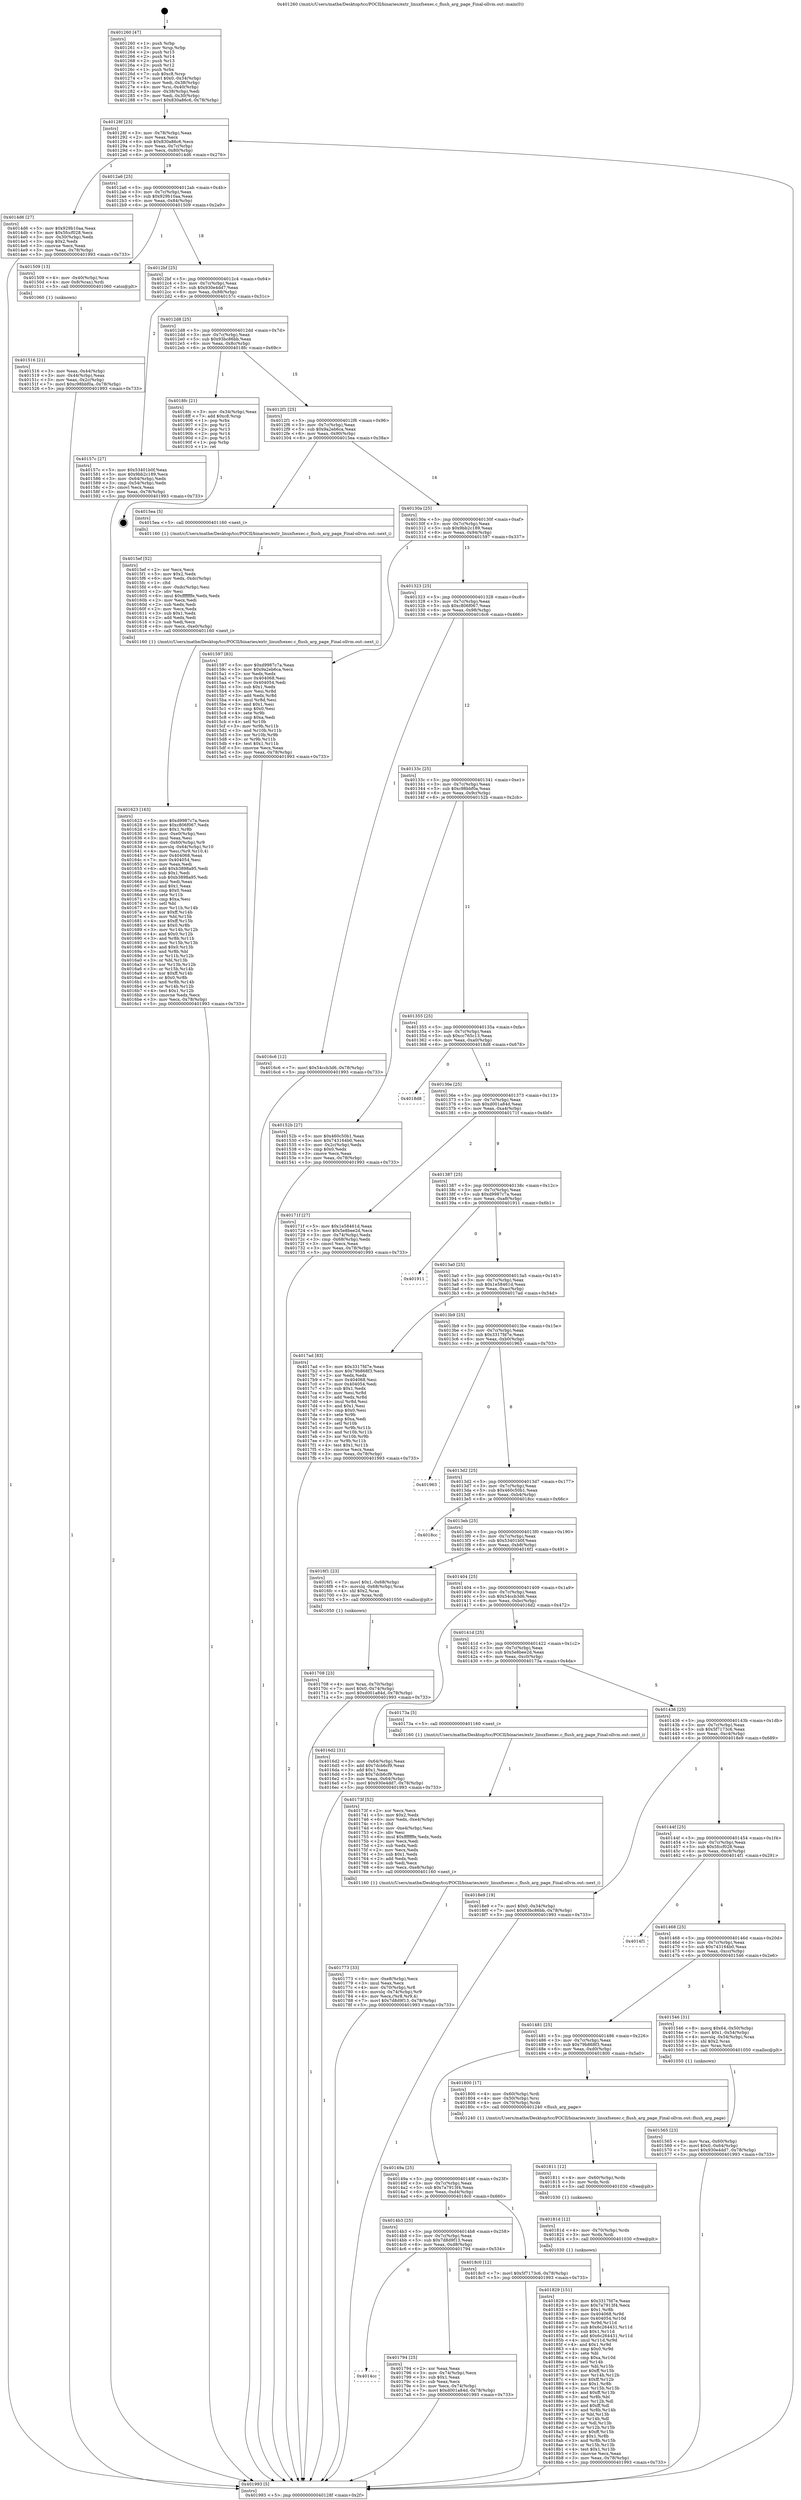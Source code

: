 digraph "0x401260" {
  label = "0x401260 (/mnt/c/Users/mathe/Desktop/tcc/POCII/binaries/extr_linuxfsexec.c_flush_arg_page_Final-ollvm.out::main(0))"
  labelloc = "t"
  node[shape=record]

  Entry [label="",width=0.3,height=0.3,shape=circle,fillcolor=black,style=filled]
  "0x40128f" [label="{
     0x40128f [23]\l
     | [instrs]\l
     &nbsp;&nbsp;0x40128f \<+3\>: mov -0x78(%rbp),%eax\l
     &nbsp;&nbsp;0x401292 \<+2\>: mov %eax,%ecx\l
     &nbsp;&nbsp;0x401294 \<+6\>: sub $0x830a86c6,%ecx\l
     &nbsp;&nbsp;0x40129a \<+3\>: mov %eax,-0x7c(%rbp)\l
     &nbsp;&nbsp;0x40129d \<+3\>: mov %ecx,-0x80(%rbp)\l
     &nbsp;&nbsp;0x4012a0 \<+6\>: je 00000000004014d6 \<main+0x276\>\l
  }"]
  "0x4014d6" [label="{
     0x4014d6 [27]\l
     | [instrs]\l
     &nbsp;&nbsp;0x4014d6 \<+5\>: mov $0x929b10aa,%eax\l
     &nbsp;&nbsp;0x4014db \<+5\>: mov $0x5fccf028,%ecx\l
     &nbsp;&nbsp;0x4014e0 \<+3\>: mov -0x30(%rbp),%edx\l
     &nbsp;&nbsp;0x4014e3 \<+3\>: cmp $0x2,%edx\l
     &nbsp;&nbsp;0x4014e6 \<+3\>: cmovne %ecx,%eax\l
     &nbsp;&nbsp;0x4014e9 \<+3\>: mov %eax,-0x78(%rbp)\l
     &nbsp;&nbsp;0x4014ec \<+5\>: jmp 0000000000401993 \<main+0x733\>\l
  }"]
  "0x4012a6" [label="{
     0x4012a6 [25]\l
     | [instrs]\l
     &nbsp;&nbsp;0x4012a6 \<+5\>: jmp 00000000004012ab \<main+0x4b\>\l
     &nbsp;&nbsp;0x4012ab \<+3\>: mov -0x7c(%rbp),%eax\l
     &nbsp;&nbsp;0x4012ae \<+5\>: sub $0x929b10aa,%eax\l
     &nbsp;&nbsp;0x4012b3 \<+6\>: mov %eax,-0x84(%rbp)\l
     &nbsp;&nbsp;0x4012b9 \<+6\>: je 0000000000401509 \<main+0x2a9\>\l
  }"]
  "0x401993" [label="{
     0x401993 [5]\l
     | [instrs]\l
     &nbsp;&nbsp;0x401993 \<+5\>: jmp 000000000040128f \<main+0x2f\>\l
  }"]
  "0x401260" [label="{
     0x401260 [47]\l
     | [instrs]\l
     &nbsp;&nbsp;0x401260 \<+1\>: push %rbp\l
     &nbsp;&nbsp;0x401261 \<+3\>: mov %rsp,%rbp\l
     &nbsp;&nbsp;0x401264 \<+2\>: push %r15\l
     &nbsp;&nbsp;0x401266 \<+2\>: push %r14\l
     &nbsp;&nbsp;0x401268 \<+2\>: push %r13\l
     &nbsp;&nbsp;0x40126a \<+2\>: push %r12\l
     &nbsp;&nbsp;0x40126c \<+1\>: push %rbx\l
     &nbsp;&nbsp;0x40126d \<+7\>: sub $0xc8,%rsp\l
     &nbsp;&nbsp;0x401274 \<+7\>: movl $0x0,-0x34(%rbp)\l
     &nbsp;&nbsp;0x40127b \<+3\>: mov %edi,-0x38(%rbp)\l
     &nbsp;&nbsp;0x40127e \<+4\>: mov %rsi,-0x40(%rbp)\l
     &nbsp;&nbsp;0x401282 \<+3\>: mov -0x38(%rbp),%edi\l
     &nbsp;&nbsp;0x401285 \<+3\>: mov %edi,-0x30(%rbp)\l
     &nbsp;&nbsp;0x401288 \<+7\>: movl $0x830a86c6,-0x78(%rbp)\l
  }"]
  Exit [label="",width=0.3,height=0.3,shape=circle,fillcolor=black,style=filled,peripheries=2]
  "0x401509" [label="{
     0x401509 [13]\l
     | [instrs]\l
     &nbsp;&nbsp;0x401509 \<+4\>: mov -0x40(%rbp),%rax\l
     &nbsp;&nbsp;0x40150d \<+4\>: mov 0x8(%rax),%rdi\l
     &nbsp;&nbsp;0x401511 \<+5\>: call 0000000000401060 \<atoi@plt\>\l
     | [calls]\l
     &nbsp;&nbsp;0x401060 \{1\} (unknown)\l
  }"]
  "0x4012bf" [label="{
     0x4012bf [25]\l
     | [instrs]\l
     &nbsp;&nbsp;0x4012bf \<+5\>: jmp 00000000004012c4 \<main+0x64\>\l
     &nbsp;&nbsp;0x4012c4 \<+3\>: mov -0x7c(%rbp),%eax\l
     &nbsp;&nbsp;0x4012c7 \<+5\>: sub $0x930e4dd7,%eax\l
     &nbsp;&nbsp;0x4012cc \<+6\>: mov %eax,-0x88(%rbp)\l
     &nbsp;&nbsp;0x4012d2 \<+6\>: je 000000000040157c \<main+0x31c\>\l
  }"]
  "0x401516" [label="{
     0x401516 [21]\l
     | [instrs]\l
     &nbsp;&nbsp;0x401516 \<+3\>: mov %eax,-0x44(%rbp)\l
     &nbsp;&nbsp;0x401519 \<+3\>: mov -0x44(%rbp),%eax\l
     &nbsp;&nbsp;0x40151c \<+3\>: mov %eax,-0x2c(%rbp)\l
     &nbsp;&nbsp;0x40151f \<+7\>: movl $0xc98bbf0a,-0x78(%rbp)\l
     &nbsp;&nbsp;0x401526 \<+5\>: jmp 0000000000401993 \<main+0x733\>\l
  }"]
  "0x401829" [label="{
     0x401829 [151]\l
     | [instrs]\l
     &nbsp;&nbsp;0x401829 \<+5\>: mov $0x3317fd7e,%eax\l
     &nbsp;&nbsp;0x40182e \<+5\>: mov $0x7a7913f4,%ecx\l
     &nbsp;&nbsp;0x401833 \<+3\>: mov $0x1,%r8b\l
     &nbsp;&nbsp;0x401836 \<+8\>: mov 0x404068,%r9d\l
     &nbsp;&nbsp;0x40183e \<+8\>: mov 0x404054,%r10d\l
     &nbsp;&nbsp;0x401846 \<+3\>: mov %r9d,%r11d\l
     &nbsp;&nbsp;0x401849 \<+7\>: sub $0x6c264431,%r11d\l
     &nbsp;&nbsp;0x401850 \<+4\>: sub $0x1,%r11d\l
     &nbsp;&nbsp;0x401854 \<+7\>: add $0x6c264431,%r11d\l
     &nbsp;&nbsp;0x40185b \<+4\>: imul %r11d,%r9d\l
     &nbsp;&nbsp;0x40185f \<+4\>: and $0x1,%r9d\l
     &nbsp;&nbsp;0x401863 \<+4\>: cmp $0x0,%r9d\l
     &nbsp;&nbsp;0x401867 \<+3\>: sete %bl\l
     &nbsp;&nbsp;0x40186a \<+4\>: cmp $0xa,%r10d\l
     &nbsp;&nbsp;0x40186e \<+4\>: setl %r14b\l
     &nbsp;&nbsp;0x401872 \<+3\>: mov %bl,%r15b\l
     &nbsp;&nbsp;0x401875 \<+4\>: xor $0xff,%r15b\l
     &nbsp;&nbsp;0x401879 \<+3\>: mov %r14b,%r12b\l
     &nbsp;&nbsp;0x40187c \<+4\>: xor $0xff,%r12b\l
     &nbsp;&nbsp;0x401880 \<+4\>: xor $0x1,%r8b\l
     &nbsp;&nbsp;0x401884 \<+3\>: mov %r15b,%r13b\l
     &nbsp;&nbsp;0x401887 \<+4\>: and $0xff,%r13b\l
     &nbsp;&nbsp;0x40188b \<+3\>: and %r8b,%bl\l
     &nbsp;&nbsp;0x40188e \<+3\>: mov %r12b,%dl\l
     &nbsp;&nbsp;0x401891 \<+3\>: and $0xff,%dl\l
     &nbsp;&nbsp;0x401894 \<+3\>: and %r8b,%r14b\l
     &nbsp;&nbsp;0x401897 \<+3\>: or %bl,%r13b\l
     &nbsp;&nbsp;0x40189a \<+3\>: or %r14b,%dl\l
     &nbsp;&nbsp;0x40189d \<+3\>: xor %dl,%r13b\l
     &nbsp;&nbsp;0x4018a0 \<+3\>: or %r12b,%r15b\l
     &nbsp;&nbsp;0x4018a3 \<+4\>: xor $0xff,%r15b\l
     &nbsp;&nbsp;0x4018a7 \<+4\>: or $0x1,%r8b\l
     &nbsp;&nbsp;0x4018ab \<+3\>: and %r8b,%r15b\l
     &nbsp;&nbsp;0x4018ae \<+3\>: or %r15b,%r13b\l
     &nbsp;&nbsp;0x4018b1 \<+4\>: test $0x1,%r13b\l
     &nbsp;&nbsp;0x4018b5 \<+3\>: cmovne %ecx,%eax\l
     &nbsp;&nbsp;0x4018b8 \<+3\>: mov %eax,-0x78(%rbp)\l
     &nbsp;&nbsp;0x4018bb \<+5\>: jmp 0000000000401993 \<main+0x733\>\l
  }"]
  "0x40157c" [label="{
     0x40157c [27]\l
     | [instrs]\l
     &nbsp;&nbsp;0x40157c \<+5\>: mov $0x53401b0f,%eax\l
     &nbsp;&nbsp;0x401581 \<+5\>: mov $0x9bb2c189,%ecx\l
     &nbsp;&nbsp;0x401586 \<+3\>: mov -0x64(%rbp),%edx\l
     &nbsp;&nbsp;0x401589 \<+3\>: cmp -0x54(%rbp),%edx\l
     &nbsp;&nbsp;0x40158c \<+3\>: cmovl %ecx,%eax\l
     &nbsp;&nbsp;0x40158f \<+3\>: mov %eax,-0x78(%rbp)\l
     &nbsp;&nbsp;0x401592 \<+5\>: jmp 0000000000401993 \<main+0x733\>\l
  }"]
  "0x4012d8" [label="{
     0x4012d8 [25]\l
     | [instrs]\l
     &nbsp;&nbsp;0x4012d8 \<+5\>: jmp 00000000004012dd \<main+0x7d\>\l
     &nbsp;&nbsp;0x4012dd \<+3\>: mov -0x7c(%rbp),%eax\l
     &nbsp;&nbsp;0x4012e0 \<+5\>: sub $0x93bc86bb,%eax\l
     &nbsp;&nbsp;0x4012e5 \<+6\>: mov %eax,-0x8c(%rbp)\l
     &nbsp;&nbsp;0x4012eb \<+6\>: je 00000000004018fc \<main+0x69c\>\l
  }"]
  "0x40181d" [label="{
     0x40181d [12]\l
     | [instrs]\l
     &nbsp;&nbsp;0x40181d \<+4\>: mov -0x70(%rbp),%rdx\l
     &nbsp;&nbsp;0x401821 \<+3\>: mov %rdx,%rdi\l
     &nbsp;&nbsp;0x401824 \<+5\>: call 0000000000401030 \<free@plt\>\l
     | [calls]\l
     &nbsp;&nbsp;0x401030 \{1\} (unknown)\l
  }"]
  "0x4018fc" [label="{
     0x4018fc [21]\l
     | [instrs]\l
     &nbsp;&nbsp;0x4018fc \<+3\>: mov -0x34(%rbp),%eax\l
     &nbsp;&nbsp;0x4018ff \<+7\>: add $0xc8,%rsp\l
     &nbsp;&nbsp;0x401906 \<+1\>: pop %rbx\l
     &nbsp;&nbsp;0x401907 \<+2\>: pop %r12\l
     &nbsp;&nbsp;0x401909 \<+2\>: pop %r13\l
     &nbsp;&nbsp;0x40190b \<+2\>: pop %r14\l
     &nbsp;&nbsp;0x40190d \<+2\>: pop %r15\l
     &nbsp;&nbsp;0x40190f \<+1\>: pop %rbp\l
     &nbsp;&nbsp;0x401910 \<+1\>: ret\l
  }"]
  "0x4012f1" [label="{
     0x4012f1 [25]\l
     | [instrs]\l
     &nbsp;&nbsp;0x4012f1 \<+5\>: jmp 00000000004012f6 \<main+0x96\>\l
     &nbsp;&nbsp;0x4012f6 \<+3\>: mov -0x7c(%rbp),%eax\l
     &nbsp;&nbsp;0x4012f9 \<+5\>: sub $0x9a2eb6ca,%eax\l
     &nbsp;&nbsp;0x4012fe \<+6\>: mov %eax,-0x90(%rbp)\l
     &nbsp;&nbsp;0x401304 \<+6\>: je 00000000004015ea \<main+0x38a\>\l
  }"]
  "0x401811" [label="{
     0x401811 [12]\l
     | [instrs]\l
     &nbsp;&nbsp;0x401811 \<+4\>: mov -0x60(%rbp),%rdx\l
     &nbsp;&nbsp;0x401815 \<+3\>: mov %rdx,%rdi\l
     &nbsp;&nbsp;0x401818 \<+5\>: call 0000000000401030 \<free@plt\>\l
     | [calls]\l
     &nbsp;&nbsp;0x401030 \{1\} (unknown)\l
  }"]
  "0x4015ea" [label="{
     0x4015ea [5]\l
     | [instrs]\l
     &nbsp;&nbsp;0x4015ea \<+5\>: call 0000000000401160 \<next_i\>\l
     | [calls]\l
     &nbsp;&nbsp;0x401160 \{1\} (/mnt/c/Users/mathe/Desktop/tcc/POCII/binaries/extr_linuxfsexec.c_flush_arg_page_Final-ollvm.out::next_i)\l
  }"]
  "0x40130a" [label="{
     0x40130a [25]\l
     | [instrs]\l
     &nbsp;&nbsp;0x40130a \<+5\>: jmp 000000000040130f \<main+0xaf\>\l
     &nbsp;&nbsp;0x40130f \<+3\>: mov -0x7c(%rbp),%eax\l
     &nbsp;&nbsp;0x401312 \<+5\>: sub $0x9bb2c189,%eax\l
     &nbsp;&nbsp;0x401317 \<+6\>: mov %eax,-0x94(%rbp)\l
     &nbsp;&nbsp;0x40131d \<+6\>: je 0000000000401597 \<main+0x337\>\l
  }"]
  "0x4014cc" [label="{
     0x4014cc\l
  }", style=dashed]
  "0x401597" [label="{
     0x401597 [83]\l
     | [instrs]\l
     &nbsp;&nbsp;0x401597 \<+5\>: mov $0xd9987c7a,%eax\l
     &nbsp;&nbsp;0x40159c \<+5\>: mov $0x9a2eb6ca,%ecx\l
     &nbsp;&nbsp;0x4015a1 \<+2\>: xor %edx,%edx\l
     &nbsp;&nbsp;0x4015a3 \<+7\>: mov 0x404068,%esi\l
     &nbsp;&nbsp;0x4015aa \<+7\>: mov 0x404054,%edi\l
     &nbsp;&nbsp;0x4015b1 \<+3\>: sub $0x1,%edx\l
     &nbsp;&nbsp;0x4015b4 \<+3\>: mov %esi,%r8d\l
     &nbsp;&nbsp;0x4015b7 \<+3\>: add %edx,%r8d\l
     &nbsp;&nbsp;0x4015ba \<+4\>: imul %r8d,%esi\l
     &nbsp;&nbsp;0x4015be \<+3\>: and $0x1,%esi\l
     &nbsp;&nbsp;0x4015c1 \<+3\>: cmp $0x0,%esi\l
     &nbsp;&nbsp;0x4015c4 \<+4\>: sete %r9b\l
     &nbsp;&nbsp;0x4015c8 \<+3\>: cmp $0xa,%edi\l
     &nbsp;&nbsp;0x4015cb \<+4\>: setl %r10b\l
     &nbsp;&nbsp;0x4015cf \<+3\>: mov %r9b,%r11b\l
     &nbsp;&nbsp;0x4015d2 \<+3\>: and %r10b,%r11b\l
     &nbsp;&nbsp;0x4015d5 \<+3\>: xor %r10b,%r9b\l
     &nbsp;&nbsp;0x4015d8 \<+3\>: or %r9b,%r11b\l
     &nbsp;&nbsp;0x4015db \<+4\>: test $0x1,%r11b\l
     &nbsp;&nbsp;0x4015df \<+3\>: cmovne %ecx,%eax\l
     &nbsp;&nbsp;0x4015e2 \<+3\>: mov %eax,-0x78(%rbp)\l
     &nbsp;&nbsp;0x4015e5 \<+5\>: jmp 0000000000401993 \<main+0x733\>\l
  }"]
  "0x401323" [label="{
     0x401323 [25]\l
     | [instrs]\l
     &nbsp;&nbsp;0x401323 \<+5\>: jmp 0000000000401328 \<main+0xc8\>\l
     &nbsp;&nbsp;0x401328 \<+3\>: mov -0x7c(%rbp),%eax\l
     &nbsp;&nbsp;0x40132b \<+5\>: sub $0xc806f067,%eax\l
     &nbsp;&nbsp;0x401330 \<+6\>: mov %eax,-0x98(%rbp)\l
     &nbsp;&nbsp;0x401336 \<+6\>: je 00000000004016c6 \<main+0x466\>\l
  }"]
  "0x401794" [label="{
     0x401794 [25]\l
     | [instrs]\l
     &nbsp;&nbsp;0x401794 \<+2\>: xor %eax,%eax\l
     &nbsp;&nbsp;0x401796 \<+3\>: mov -0x74(%rbp),%ecx\l
     &nbsp;&nbsp;0x401799 \<+3\>: sub $0x1,%eax\l
     &nbsp;&nbsp;0x40179c \<+2\>: sub %eax,%ecx\l
     &nbsp;&nbsp;0x40179e \<+3\>: mov %ecx,-0x74(%rbp)\l
     &nbsp;&nbsp;0x4017a1 \<+7\>: movl $0xd001a84d,-0x78(%rbp)\l
     &nbsp;&nbsp;0x4017a8 \<+5\>: jmp 0000000000401993 \<main+0x733\>\l
  }"]
  "0x4016c6" [label="{
     0x4016c6 [12]\l
     | [instrs]\l
     &nbsp;&nbsp;0x4016c6 \<+7\>: movl $0x54ccb3d6,-0x78(%rbp)\l
     &nbsp;&nbsp;0x4016cd \<+5\>: jmp 0000000000401993 \<main+0x733\>\l
  }"]
  "0x40133c" [label="{
     0x40133c [25]\l
     | [instrs]\l
     &nbsp;&nbsp;0x40133c \<+5\>: jmp 0000000000401341 \<main+0xe1\>\l
     &nbsp;&nbsp;0x401341 \<+3\>: mov -0x7c(%rbp),%eax\l
     &nbsp;&nbsp;0x401344 \<+5\>: sub $0xc98bbf0a,%eax\l
     &nbsp;&nbsp;0x401349 \<+6\>: mov %eax,-0x9c(%rbp)\l
     &nbsp;&nbsp;0x40134f \<+6\>: je 000000000040152b \<main+0x2cb\>\l
  }"]
  "0x4014b3" [label="{
     0x4014b3 [25]\l
     | [instrs]\l
     &nbsp;&nbsp;0x4014b3 \<+5\>: jmp 00000000004014b8 \<main+0x258\>\l
     &nbsp;&nbsp;0x4014b8 \<+3\>: mov -0x7c(%rbp),%eax\l
     &nbsp;&nbsp;0x4014bb \<+5\>: sub $0x7d8d9f13,%eax\l
     &nbsp;&nbsp;0x4014c0 \<+6\>: mov %eax,-0xd8(%rbp)\l
     &nbsp;&nbsp;0x4014c6 \<+6\>: je 0000000000401794 \<main+0x534\>\l
  }"]
  "0x40152b" [label="{
     0x40152b [27]\l
     | [instrs]\l
     &nbsp;&nbsp;0x40152b \<+5\>: mov $0x460c50b1,%eax\l
     &nbsp;&nbsp;0x401530 \<+5\>: mov $0x743164b0,%ecx\l
     &nbsp;&nbsp;0x401535 \<+3\>: mov -0x2c(%rbp),%edx\l
     &nbsp;&nbsp;0x401538 \<+3\>: cmp $0x0,%edx\l
     &nbsp;&nbsp;0x40153b \<+3\>: cmove %ecx,%eax\l
     &nbsp;&nbsp;0x40153e \<+3\>: mov %eax,-0x78(%rbp)\l
     &nbsp;&nbsp;0x401541 \<+5\>: jmp 0000000000401993 \<main+0x733\>\l
  }"]
  "0x401355" [label="{
     0x401355 [25]\l
     | [instrs]\l
     &nbsp;&nbsp;0x401355 \<+5\>: jmp 000000000040135a \<main+0xfa\>\l
     &nbsp;&nbsp;0x40135a \<+3\>: mov -0x7c(%rbp),%eax\l
     &nbsp;&nbsp;0x40135d \<+5\>: sub $0xcc765c13,%eax\l
     &nbsp;&nbsp;0x401362 \<+6\>: mov %eax,-0xa0(%rbp)\l
     &nbsp;&nbsp;0x401368 \<+6\>: je 00000000004018d8 \<main+0x678\>\l
  }"]
  "0x4018c0" [label="{
     0x4018c0 [12]\l
     | [instrs]\l
     &nbsp;&nbsp;0x4018c0 \<+7\>: movl $0x5f7173c6,-0x78(%rbp)\l
     &nbsp;&nbsp;0x4018c7 \<+5\>: jmp 0000000000401993 \<main+0x733\>\l
  }"]
  "0x4018d8" [label="{
     0x4018d8\l
  }", style=dashed]
  "0x40136e" [label="{
     0x40136e [25]\l
     | [instrs]\l
     &nbsp;&nbsp;0x40136e \<+5\>: jmp 0000000000401373 \<main+0x113\>\l
     &nbsp;&nbsp;0x401373 \<+3\>: mov -0x7c(%rbp),%eax\l
     &nbsp;&nbsp;0x401376 \<+5\>: sub $0xd001a84d,%eax\l
     &nbsp;&nbsp;0x40137b \<+6\>: mov %eax,-0xa4(%rbp)\l
     &nbsp;&nbsp;0x401381 \<+6\>: je 000000000040171f \<main+0x4bf\>\l
  }"]
  "0x40149a" [label="{
     0x40149a [25]\l
     | [instrs]\l
     &nbsp;&nbsp;0x40149a \<+5\>: jmp 000000000040149f \<main+0x23f\>\l
     &nbsp;&nbsp;0x40149f \<+3\>: mov -0x7c(%rbp),%eax\l
     &nbsp;&nbsp;0x4014a2 \<+5\>: sub $0x7a7913f4,%eax\l
     &nbsp;&nbsp;0x4014a7 \<+6\>: mov %eax,-0xd4(%rbp)\l
     &nbsp;&nbsp;0x4014ad \<+6\>: je 00000000004018c0 \<main+0x660\>\l
  }"]
  "0x40171f" [label="{
     0x40171f [27]\l
     | [instrs]\l
     &nbsp;&nbsp;0x40171f \<+5\>: mov $0x1e58461d,%eax\l
     &nbsp;&nbsp;0x401724 \<+5\>: mov $0x5e8bee2d,%ecx\l
     &nbsp;&nbsp;0x401729 \<+3\>: mov -0x74(%rbp),%edx\l
     &nbsp;&nbsp;0x40172c \<+3\>: cmp -0x68(%rbp),%edx\l
     &nbsp;&nbsp;0x40172f \<+3\>: cmovl %ecx,%eax\l
     &nbsp;&nbsp;0x401732 \<+3\>: mov %eax,-0x78(%rbp)\l
     &nbsp;&nbsp;0x401735 \<+5\>: jmp 0000000000401993 \<main+0x733\>\l
  }"]
  "0x401387" [label="{
     0x401387 [25]\l
     | [instrs]\l
     &nbsp;&nbsp;0x401387 \<+5\>: jmp 000000000040138c \<main+0x12c\>\l
     &nbsp;&nbsp;0x40138c \<+3\>: mov -0x7c(%rbp),%eax\l
     &nbsp;&nbsp;0x40138f \<+5\>: sub $0xd9987c7a,%eax\l
     &nbsp;&nbsp;0x401394 \<+6\>: mov %eax,-0xa8(%rbp)\l
     &nbsp;&nbsp;0x40139a \<+6\>: je 0000000000401911 \<main+0x6b1\>\l
  }"]
  "0x401800" [label="{
     0x401800 [17]\l
     | [instrs]\l
     &nbsp;&nbsp;0x401800 \<+4\>: mov -0x60(%rbp),%rdi\l
     &nbsp;&nbsp;0x401804 \<+4\>: mov -0x50(%rbp),%rsi\l
     &nbsp;&nbsp;0x401808 \<+4\>: mov -0x70(%rbp),%rdx\l
     &nbsp;&nbsp;0x40180c \<+5\>: call 0000000000401240 \<flush_arg_page\>\l
     | [calls]\l
     &nbsp;&nbsp;0x401240 \{1\} (/mnt/c/Users/mathe/Desktop/tcc/POCII/binaries/extr_linuxfsexec.c_flush_arg_page_Final-ollvm.out::flush_arg_page)\l
  }"]
  "0x401911" [label="{
     0x401911\l
  }", style=dashed]
  "0x4013a0" [label="{
     0x4013a0 [25]\l
     | [instrs]\l
     &nbsp;&nbsp;0x4013a0 \<+5\>: jmp 00000000004013a5 \<main+0x145\>\l
     &nbsp;&nbsp;0x4013a5 \<+3\>: mov -0x7c(%rbp),%eax\l
     &nbsp;&nbsp;0x4013a8 \<+5\>: sub $0x1e58461d,%eax\l
     &nbsp;&nbsp;0x4013ad \<+6\>: mov %eax,-0xac(%rbp)\l
     &nbsp;&nbsp;0x4013b3 \<+6\>: je 00000000004017ad \<main+0x54d\>\l
  }"]
  "0x401773" [label="{
     0x401773 [33]\l
     | [instrs]\l
     &nbsp;&nbsp;0x401773 \<+6\>: mov -0xe8(%rbp),%ecx\l
     &nbsp;&nbsp;0x401779 \<+3\>: imul %eax,%ecx\l
     &nbsp;&nbsp;0x40177c \<+4\>: mov -0x70(%rbp),%r8\l
     &nbsp;&nbsp;0x401780 \<+4\>: movslq -0x74(%rbp),%r9\l
     &nbsp;&nbsp;0x401784 \<+4\>: mov %ecx,(%r8,%r9,4)\l
     &nbsp;&nbsp;0x401788 \<+7\>: movl $0x7d8d9f13,-0x78(%rbp)\l
     &nbsp;&nbsp;0x40178f \<+5\>: jmp 0000000000401993 \<main+0x733\>\l
  }"]
  "0x4017ad" [label="{
     0x4017ad [83]\l
     | [instrs]\l
     &nbsp;&nbsp;0x4017ad \<+5\>: mov $0x3317fd7e,%eax\l
     &nbsp;&nbsp;0x4017b2 \<+5\>: mov $0x79b868f3,%ecx\l
     &nbsp;&nbsp;0x4017b7 \<+2\>: xor %edx,%edx\l
     &nbsp;&nbsp;0x4017b9 \<+7\>: mov 0x404068,%esi\l
     &nbsp;&nbsp;0x4017c0 \<+7\>: mov 0x404054,%edi\l
     &nbsp;&nbsp;0x4017c7 \<+3\>: sub $0x1,%edx\l
     &nbsp;&nbsp;0x4017ca \<+3\>: mov %esi,%r8d\l
     &nbsp;&nbsp;0x4017cd \<+3\>: add %edx,%r8d\l
     &nbsp;&nbsp;0x4017d0 \<+4\>: imul %r8d,%esi\l
     &nbsp;&nbsp;0x4017d4 \<+3\>: and $0x1,%esi\l
     &nbsp;&nbsp;0x4017d7 \<+3\>: cmp $0x0,%esi\l
     &nbsp;&nbsp;0x4017da \<+4\>: sete %r9b\l
     &nbsp;&nbsp;0x4017de \<+3\>: cmp $0xa,%edi\l
     &nbsp;&nbsp;0x4017e1 \<+4\>: setl %r10b\l
     &nbsp;&nbsp;0x4017e5 \<+3\>: mov %r9b,%r11b\l
     &nbsp;&nbsp;0x4017e8 \<+3\>: and %r10b,%r11b\l
     &nbsp;&nbsp;0x4017eb \<+3\>: xor %r10b,%r9b\l
     &nbsp;&nbsp;0x4017ee \<+3\>: or %r9b,%r11b\l
     &nbsp;&nbsp;0x4017f1 \<+4\>: test $0x1,%r11b\l
     &nbsp;&nbsp;0x4017f5 \<+3\>: cmovne %ecx,%eax\l
     &nbsp;&nbsp;0x4017f8 \<+3\>: mov %eax,-0x78(%rbp)\l
     &nbsp;&nbsp;0x4017fb \<+5\>: jmp 0000000000401993 \<main+0x733\>\l
  }"]
  "0x4013b9" [label="{
     0x4013b9 [25]\l
     | [instrs]\l
     &nbsp;&nbsp;0x4013b9 \<+5\>: jmp 00000000004013be \<main+0x15e\>\l
     &nbsp;&nbsp;0x4013be \<+3\>: mov -0x7c(%rbp),%eax\l
     &nbsp;&nbsp;0x4013c1 \<+5\>: sub $0x3317fd7e,%eax\l
     &nbsp;&nbsp;0x4013c6 \<+6\>: mov %eax,-0xb0(%rbp)\l
     &nbsp;&nbsp;0x4013cc \<+6\>: je 0000000000401963 \<main+0x703\>\l
  }"]
  "0x40173f" [label="{
     0x40173f [52]\l
     | [instrs]\l
     &nbsp;&nbsp;0x40173f \<+2\>: xor %ecx,%ecx\l
     &nbsp;&nbsp;0x401741 \<+5\>: mov $0x2,%edx\l
     &nbsp;&nbsp;0x401746 \<+6\>: mov %edx,-0xe4(%rbp)\l
     &nbsp;&nbsp;0x40174c \<+1\>: cltd\l
     &nbsp;&nbsp;0x40174d \<+6\>: mov -0xe4(%rbp),%esi\l
     &nbsp;&nbsp;0x401753 \<+2\>: idiv %esi\l
     &nbsp;&nbsp;0x401755 \<+6\>: imul $0xfffffffe,%edx,%edx\l
     &nbsp;&nbsp;0x40175b \<+2\>: mov %ecx,%edi\l
     &nbsp;&nbsp;0x40175d \<+2\>: sub %edx,%edi\l
     &nbsp;&nbsp;0x40175f \<+2\>: mov %ecx,%edx\l
     &nbsp;&nbsp;0x401761 \<+3\>: sub $0x1,%edx\l
     &nbsp;&nbsp;0x401764 \<+2\>: add %edx,%edi\l
     &nbsp;&nbsp;0x401766 \<+2\>: sub %edi,%ecx\l
     &nbsp;&nbsp;0x401768 \<+6\>: mov %ecx,-0xe8(%rbp)\l
     &nbsp;&nbsp;0x40176e \<+5\>: call 0000000000401160 \<next_i\>\l
     | [calls]\l
     &nbsp;&nbsp;0x401160 \{1\} (/mnt/c/Users/mathe/Desktop/tcc/POCII/binaries/extr_linuxfsexec.c_flush_arg_page_Final-ollvm.out::next_i)\l
  }"]
  "0x401963" [label="{
     0x401963\l
  }", style=dashed]
  "0x4013d2" [label="{
     0x4013d2 [25]\l
     | [instrs]\l
     &nbsp;&nbsp;0x4013d2 \<+5\>: jmp 00000000004013d7 \<main+0x177\>\l
     &nbsp;&nbsp;0x4013d7 \<+3\>: mov -0x7c(%rbp),%eax\l
     &nbsp;&nbsp;0x4013da \<+5\>: sub $0x460c50b1,%eax\l
     &nbsp;&nbsp;0x4013df \<+6\>: mov %eax,-0xb4(%rbp)\l
     &nbsp;&nbsp;0x4013e5 \<+6\>: je 00000000004018cc \<main+0x66c\>\l
  }"]
  "0x401708" [label="{
     0x401708 [23]\l
     | [instrs]\l
     &nbsp;&nbsp;0x401708 \<+4\>: mov %rax,-0x70(%rbp)\l
     &nbsp;&nbsp;0x40170c \<+7\>: movl $0x0,-0x74(%rbp)\l
     &nbsp;&nbsp;0x401713 \<+7\>: movl $0xd001a84d,-0x78(%rbp)\l
     &nbsp;&nbsp;0x40171a \<+5\>: jmp 0000000000401993 \<main+0x733\>\l
  }"]
  "0x4018cc" [label="{
     0x4018cc\l
  }", style=dashed]
  "0x4013eb" [label="{
     0x4013eb [25]\l
     | [instrs]\l
     &nbsp;&nbsp;0x4013eb \<+5\>: jmp 00000000004013f0 \<main+0x190\>\l
     &nbsp;&nbsp;0x4013f0 \<+3\>: mov -0x7c(%rbp),%eax\l
     &nbsp;&nbsp;0x4013f3 \<+5\>: sub $0x53401b0f,%eax\l
     &nbsp;&nbsp;0x4013f8 \<+6\>: mov %eax,-0xb8(%rbp)\l
     &nbsp;&nbsp;0x4013fe \<+6\>: je 00000000004016f1 \<main+0x491\>\l
  }"]
  "0x401623" [label="{
     0x401623 [163]\l
     | [instrs]\l
     &nbsp;&nbsp;0x401623 \<+5\>: mov $0xd9987c7a,%ecx\l
     &nbsp;&nbsp;0x401628 \<+5\>: mov $0xc806f067,%edx\l
     &nbsp;&nbsp;0x40162d \<+3\>: mov $0x1,%r8b\l
     &nbsp;&nbsp;0x401630 \<+6\>: mov -0xe0(%rbp),%esi\l
     &nbsp;&nbsp;0x401636 \<+3\>: imul %eax,%esi\l
     &nbsp;&nbsp;0x401639 \<+4\>: mov -0x60(%rbp),%r9\l
     &nbsp;&nbsp;0x40163d \<+4\>: movslq -0x64(%rbp),%r10\l
     &nbsp;&nbsp;0x401641 \<+4\>: mov %esi,(%r9,%r10,4)\l
     &nbsp;&nbsp;0x401645 \<+7\>: mov 0x404068,%eax\l
     &nbsp;&nbsp;0x40164c \<+7\>: mov 0x404054,%esi\l
     &nbsp;&nbsp;0x401653 \<+2\>: mov %eax,%edi\l
     &nbsp;&nbsp;0x401655 \<+6\>: add $0xb3898a95,%edi\l
     &nbsp;&nbsp;0x40165b \<+3\>: sub $0x1,%edi\l
     &nbsp;&nbsp;0x40165e \<+6\>: sub $0xb3898a95,%edi\l
     &nbsp;&nbsp;0x401664 \<+3\>: imul %edi,%eax\l
     &nbsp;&nbsp;0x401667 \<+3\>: and $0x1,%eax\l
     &nbsp;&nbsp;0x40166a \<+3\>: cmp $0x0,%eax\l
     &nbsp;&nbsp;0x40166d \<+4\>: sete %r11b\l
     &nbsp;&nbsp;0x401671 \<+3\>: cmp $0xa,%esi\l
     &nbsp;&nbsp;0x401674 \<+3\>: setl %bl\l
     &nbsp;&nbsp;0x401677 \<+3\>: mov %r11b,%r14b\l
     &nbsp;&nbsp;0x40167a \<+4\>: xor $0xff,%r14b\l
     &nbsp;&nbsp;0x40167e \<+3\>: mov %bl,%r15b\l
     &nbsp;&nbsp;0x401681 \<+4\>: xor $0xff,%r15b\l
     &nbsp;&nbsp;0x401685 \<+4\>: xor $0x0,%r8b\l
     &nbsp;&nbsp;0x401689 \<+3\>: mov %r14b,%r12b\l
     &nbsp;&nbsp;0x40168c \<+4\>: and $0x0,%r12b\l
     &nbsp;&nbsp;0x401690 \<+3\>: and %r8b,%r11b\l
     &nbsp;&nbsp;0x401693 \<+3\>: mov %r15b,%r13b\l
     &nbsp;&nbsp;0x401696 \<+4\>: and $0x0,%r13b\l
     &nbsp;&nbsp;0x40169a \<+3\>: and %r8b,%bl\l
     &nbsp;&nbsp;0x40169d \<+3\>: or %r11b,%r12b\l
     &nbsp;&nbsp;0x4016a0 \<+3\>: or %bl,%r13b\l
     &nbsp;&nbsp;0x4016a3 \<+3\>: xor %r13b,%r12b\l
     &nbsp;&nbsp;0x4016a6 \<+3\>: or %r15b,%r14b\l
     &nbsp;&nbsp;0x4016a9 \<+4\>: xor $0xff,%r14b\l
     &nbsp;&nbsp;0x4016ad \<+4\>: or $0x0,%r8b\l
     &nbsp;&nbsp;0x4016b1 \<+3\>: and %r8b,%r14b\l
     &nbsp;&nbsp;0x4016b4 \<+3\>: or %r14b,%r12b\l
     &nbsp;&nbsp;0x4016b7 \<+4\>: test $0x1,%r12b\l
     &nbsp;&nbsp;0x4016bb \<+3\>: cmovne %edx,%ecx\l
     &nbsp;&nbsp;0x4016be \<+3\>: mov %ecx,-0x78(%rbp)\l
     &nbsp;&nbsp;0x4016c1 \<+5\>: jmp 0000000000401993 \<main+0x733\>\l
  }"]
  "0x4016f1" [label="{
     0x4016f1 [23]\l
     | [instrs]\l
     &nbsp;&nbsp;0x4016f1 \<+7\>: movl $0x1,-0x68(%rbp)\l
     &nbsp;&nbsp;0x4016f8 \<+4\>: movslq -0x68(%rbp),%rax\l
     &nbsp;&nbsp;0x4016fc \<+4\>: shl $0x2,%rax\l
     &nbsp;&nbsp;0x401700 \<+3\>: mov %rax,%rdi\l
     &nbsp;&nbsp;0x401703 \<+5\>: call 0000000000401050 \<malloc@plt\>\l
     | [calls]\l
     &nbsp;&nbsp;0x401050 \{1\} (unknown)\l
  }"]
  "0x401404" [label="{
     0x401404 [25]\l
     | [instrs]\l
     &nbsp;&nbsp;0x401404 \<+5\>: jmp 0000000000401409 \<main+0x1a9\>\l
     &nbsp;&nbsp;0x401409 \<+3\>: mov -0x7c(%rbp),%eax\l
     &nbsp;&nbsp;0x40140c \<+5\>: sub $0x54ccb3d6,%eax\l
     &nbsp;&nbsp;0x401411 \<+6\>: mov %eax,-0xbc(%rbp)\l
     &nbsp;&nbsp;0x401417 \<+6\>: je 00000000004016d2 \<main+0x472\>\l
  }"]
  "0x4015ef" [label="{
     0x4015ef [52]\l
     | [instrs]\l
     &nbsp;&nbsp;0x4015ef \<+2\>: xor %ecx,%ecx\l
     &nbsp;&nbsp;0x4015f1 \<+5\>: mov $0x2,%edx\l
     &nbsp;&nbsp;0x4015f6 \<+6\>: mov %edx,-0xdc(%rbp)\l
     &nbsp;&nbsp;0x4015fc \<+1\>: cltd\l
     &nbsp;&nbsp;0x4015fd \<+6\>: mov -0xdc(%rbp),%esi\l
     &nbsp;&nbsp;0x401603 \<+2\>: idiv %esi\l
     &nbsp;&nbsp;0x401605 \<+6\>: imul $0xfffffffe,%edx,%edx\l
     &nbsp;&nbsp;0x40160b \<+2\>: mov %ecx,%edi\l
     &nbsp;&nbsp;0x40160d \<+2\>: sub %edx,%edi\l
     &nbsp;&nbsp;0x40160f \<+2\>: mov %ecx,%edx\l
     &nbsp;&nbsp;0x401611 \<+3\>: sub $0x1,%edx\l
     &nbsp;&nbsp;0x401614 \<+2\>: add %edx,%edi\l
     &nbsp;&nbsp;0x401616 \<+2\>: sub %edi,%ecx\l
     &nbsp;&nbsp;0x401618 \<+6\>: mov %ecx,-0xe0(%rbp)\l
     &nbsp;&nbsp;0x40161e \<+5\>: call 0000000000401160 \<next_i\>\l
     | [calls]\l
     &nbsp;&nbsp;0x401160 \{1\} (/mnt/c/Users/mathe/Desktop/tcc/POCII/binaries/extr_linuxfsexec.c_flush_arg_page_Final-ollvm.out::next_i)\l
  }"]
  "0x4016d2" [label="{
     0x4016d2 [31]\l
     | [instrs]\l
     &nbsp;&nbsp;0x4016d2 \<+3\>: mov -0x64(%rbp),%eax\l
     &nbsp;&nbsp;0x4016d5 \<+5\>: add $0x7dcb6cf9,%eax\l
     &nbsp;&nbsp;0x4016da \<+3\>: add $0x1,%eax\l
     &nbsp;&nbsp;0x4016dd \<+5\>: sub $0x7dcb6cf9,%eax\l
     &nbsp;&nbsp;0x4016e2 \<+3\>: mov %eax,-0x64(%rbp)\l
     &nbsp;&nbsp;0x4016e5 \<+7\>: movl $0x930e4dd7,-0x78(%rbp)\l
     &nbsp;&nbsp;0x4016ec \<+5\>: jmp 0000000000401993 \<main+0x733\>\l
  }"]
  "0x40141d" [label="{
     0x40141d [25]\l
     | [instrs]\l
     &nbsp;&nbsp;0x40141d \<+5\>: jmp 0000000000401422 \<main+0x1c2\>\l
     &nbsp;&nbsp;0x401422 \<+3\>: mov -0x7c(%rbp),%eax\l
     &nbsp;&nbsp;0x401425 \<+5\>: sub $0x5e8bee2d,%eax\l
     &nbsp;&nbsp;0x40142a \<+6\>: mov %eax,-0xc0(%rbp)\l
     &nbsp;&nbsp;0x401430 \<+6\>: je 000000000040173a \<main+0x4da\>\l
  }"]
  "0x401565" [label="{
     0x401565 [23]\l
     | [instrs]\l
     &nbsp;&nbsp;0x401565 \<+4\>: mov %rax,-0x60(%rbp)\l
     &nbsp;&nbsp;0x401569 \<+7\>: movl $0x0,-0x64(%rbp)\l
     &nbsp;&nbsp;0x401570 \<+7\>: movl $0x930e4dd7,-0x78(%rbp)\l
     &nbsp;&nbsp;0x401577 \<+5\>: jmp 0000000000401993 \<main+0x733\>\l
  }"]
  "0x40173a" [label="{
     0x40173a [5]\l
     | [instrs]\l
     &nbsp;&nbsp;0x40173a \<+5\>: call 0000000000401160 \<next_i\>\l
     | [calls]\l
     &nbsp;&nbsp;0x401160 \{1\} (/mnt/c/Users/mathe/Desktop/tcc/POCII/binaries/extr_linuxfsexec.c_flush_arg_page_Final-ollvm.out::next_i)\l
  }"]
  "0x401436" [label="{
     0x401436 [25]\l
     | [instrs]\l
     &nbsp;&nbsp;0x401436 \<+5\>: jmp 000000000040143b \<main+0x1db\>\l
     &nbsp;&nbsp;0x40143b \<+3\>: mov -0x7c(%rbp),%eax\l
     &nbsp;&nbsp;0x40143e \<+5\>: sub $0x5f7173c6,%eax\l
     &nbsp;&nbsp;0x401443 \<+6\>: mov %eax,-0xc4(%rbp)\l
     &nbsp;&nbsp;0x401449 \<+6\>: je 00000000004018e9 \<main+0x689\>\l
  }"]
  "0x401481" [label="{
     0x401481 [25]\l
     | [instrs]\l
     &nbsp;&nbsp;0x401481 \<+5\>: jmp 0000000000401486 \<main+0x226\>\l
     &nbsp;&nbsp;0x401486 \<+3\>: mov -0x7c(%rbp),%eax\l
     &nbsp;&nbsp;0x401489 \<+5\>: sub $0x79b868f3,%eax\l
     &nbsp;&nbsp;0x40148e \<+6\>: mov %eax,-0xd0(%rbp)\l
     &nbsp;&nbsp;0x401494 \<+6\>: je 0000000000401800 \<main+0x5a0\>\l
  }"]
  "0x4018e9" [label="{
     0x4018e9 [19]\l
     | [instrs]\l
     &nbsp;&nbsp;0x4018e9 \<+7\>: movl $0x0,-0x34(%rbp)\l
     &nbsp;&nbsp;0x4018f0 \<+7\>: movl $0x93bc86bb,-0x78(%rbp)\l
     &nbsp;&nbsp;0x4018f7 \<+5\>: jmp 0000000000401993 \<main+0x733\>\l
  }"]
  "0x40144f" [label="{
     0x40144f [25]\l
     | [instrs]\l
     &nbsp;&nbsp;0x40144f \<+5\>: jmp 0000000000401454 \<main+0x1f4\>\l
     &nbsp;&nbsp;0x401454 \<+3\>: mov -0x7c(%rbp),%eax\l
     &nbsp;&nbsp;0x401457 \<+5\>: sub $0x5fccf028,%eax\l
     &nbsp;&nbsp;0x40145c \<+6\>: mov %eax,-0xc8(%rbp)\l
     &nbsp;&nbsp;0x401462 \<+6\>: je 00000000004014f1 \<main+0x291\>\l
  }"]
  "0x401546" [label="{
     0x401546 [31]\l
     | [instrs]\l
     &nbsp;&nbsp;0x401546 \<+8\>: movq $0x64,-0x50(%rbp)\l
     &nbsp;&nbsp;0x40154e \<+7\>: movl $0x1,-0x54(%rbp)\l
     &nbsp;&nbsp;0x401555 \<+4\>: movslq -0x54(%rbp),%rax\l
     &nbsp;&nbsp;0x401559 \<+4\>: shl $0x2,%rax\l
     &nbsp;&nbsp;0x40155d \<+3\>: mov %rax,%rdi\l
     &nbsp;&nbsp;0x401560 \<+5\>: call 0000000000401050 \<malloc@plt\>\l
     | [calls]\l
     &nbsp;&nbsp;0x401050 \{1\} (unknown)\l
  }"]
  "0x4014f1" [label="{
     0x4014f1\l
  }", style=dashed]
  "0x401468" [label="{
     0x401468 [25]\l
     | [instrs]\l
     &nbsp;&nbsp;0x401468 \<+5\>: jmp 000000000040146d \<main+0x20d\>\l
     &nbsp;&nbsp;0x40146d \<+3\>: mov -0x7c(%rbp),%eax\l
     &nbsp;&nbsp;0x401470 \<+5\>: sub $0x743164b0,%eax\l
     &nbsp;&nbsp;0x401475 \<+6\>: mov %eax,-0xcc(%rbp)\l
     &nbsp;&nbsp;0x40147b \<+6\>: je 0000000000401546 \<main+0x2e6\>\l
  }"]
  Entry -> "0x401260" [label=" 1"]
  "0x40128f" -> "0x4014d6" [label=" 1"]
  "0x40128f" -> "0x4012a6" [label=" 19"]
  "0x4014d6" -> "0x401993" [label=" 1"]
  "0x401260" -> "0x40128f" [label=" 1"]
  "0x401993" -> "0x40128f" [label=" 19"]
  "0x4018fc" -> Exit [label=" 1"]
  "0x4012a6" -> "0x401509" [label=" 1"]
  "0x4012a6" -> "0x4012bf" [label=" 18"]
  "0x401509" -> "0x401516" [label=" 1"]
  "0x401516" -> "0x401993" [label=" 1"]
  "0x4018e9" -> "0x401993" [label=" 1"]
  "0x4012bf" -> "0x40157c" [label=" 2"]
  "0x4012bf" -> "0x4012d8" [label=" 16"]
  "0x4018c0" -> "0x401993" [label=" 1"]
  "0x4012d8" -> "0x4018fc" [label=" 1"]
  "0x4012d8" -> "0x4012f1" [label=" 15"]
  "0x401829" -> "0x401993" [label=" 1"]
  "0x4012f1" -> "0x4015ea" [label=" 1"]
  "0x4012f1" -> "0x40130a" [label=" 14"]
  "0x40181d" -> "0x401829" [label=" 1"]
  "0x40130a" -> "0x401597" [label=" 1"]
  "0x40130a" -> "0x401323" [label=" 13"]
  "0x401811" -> "0x40181d" [label=" 1"]
  "0x401323" -> "0x4016c6" [label=" 1"]
  "0x401323" -> "0x40133c" [label=" 12"]
  "0x401800" -> "0x401811" [label=" 1"]
  "0x40133c" -> "0x40152b" [label=" 1"]
  "0x40133c" -> "0x401355" [label=" 11"]
  "0x40152b" -> "0x401993" [label=" 1"]
  "0x401794" -> "0x401993" [label=" 1"]
  "0x401355" -> "0x4018d8" [label=" 0"]
  "0x401355" -> "0x40136e" [label=" 11"]
  "0x4014b3" -> "0x4014cc" [label=" 0"]
  "0x40136e" -> "0x40171f" [label=" 2"]
  "0x40136e" -> "0x401387" [label=" 9"]
  "0x4017ad" -> "0x401993" [label=" 1"]
  "0x401387" -> "0x401911" [label=" 0"]
  "0x401387" -> "0x4013a0" [label=" 9"]
  "0x40149a" -> "0x4014b3" [label=" 1"]
  "0x4013a0" -> "0x4017ad" [label=" 1"]
  "0x4013a0" -> "0x4013b9" [label=" 8"]
  "0x4014b3" -> "0x401794" [label=" 1"]
  "0x4013b9" -> "0x401963" [label=" 0"]
  "0x4013b9" -> "0x4013d2" [label=" 8"]
  "0x401481" -> "0x40149a" [label=" 2"]
  "0x4013d2" -> "0x4018cc" [label=" 0"]
  "0x4013d2" -> "0x4013eb" [label=" 8"]
  "0x401481" -> "0x401800" [label=" 1"]
  "0x4013eb" -> "0x4016f1" [label=" 1"]
  "0x4013eb" -> "0x401404" [label=" 7"]
  "0x40149a" -> "0x4018c0" [label=" 1"]
  "0x401404" -> "0x4016d2" [label=" 1"]
  "0x401404" -> "0x40141d" [label=" 6"]
  "0x401773" -> "0x401993" [label=" 1"]
  "0x40141d" -> "0x40173a" [label=" 1"]
  "0x40141d" -> "0x401436" [label=" 5"]
  "0x40173f" -> "0x401773" [label=" 1"]
  "0x401436" -> "0x4018e9" [label=" 1"]
  "0x401436" -> "0x40144f" [label=" 4"]
  "0x40173a" -> "0x40173f" [label=" 1"]
  "0x40144f" -> "0x4014f1" [label=" 0"]
  "0x40144f" -> "0x401468" [label=" 4"]
  "0x40171f" -> "0x401993" [label=" 2"]
  "0x401468" -> "0x401546" [label=" 1"]
  "0x401468" -> "0x401481" [label=" 3"]
  "0x401546" -> "0x401565" [label=" 1"]
  "0x401565" -> "0x401993" [label=" 1"]
  "0x40157c" -> "0x401993" [label=" 2"]
  "0x401597" -> "0x401993" [label=" 1"]
  "0x4015ea" -> "0x4015ef" [label=" 1"]
  "0x4015ef" -> "0x401623" [label=" 1"]
  "0x401623" -> "0x401993" [label=" 1"]
  "0x4016c6" -> "0x401993" [label=" 1"]
  "0x4016d2" -> "0x401993" [label=" 1"]
  "0x4016f1" -> "0x401708" [label=" 1"]
  "0x401708" -> "0x401993" [label=" 1"]
}
